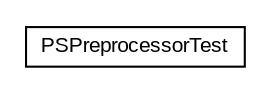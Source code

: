 #!/usr/local/bin/dot
#
# Class diagram 
# Generated by UMLGraph version 5.1 (http://www.umlgraph.org/)
#

digraph G {
	edge [fontname="arial",fontsize=10,labelfontname="arial",labelfontsize=10];
	node [fontname="arial",fontsize=10,shape=plaintext];
	nodesep=0.25;
	ranksep=0.5;
	// com.helger.schematron.pure.preprocess.PSPreprocessorTest
	c123 [label=<<table title="com.helger.schematron.pure.preprocess.PSPreprocessorTest" border="0" cellborder="1" cellspacing="0" cellpadding="2" port="p" href="./PSPreprocessorTest.html">
		<tr><td><table border="0" cellspacing="0" cellpadding="1">
<tr><td align="center" balign="center"> PSPreprocessorTest </td></tr>
		</table></td></tr>
		</table>>, fontname="arial", fontcolor="black", fontsize=10.0];
}

